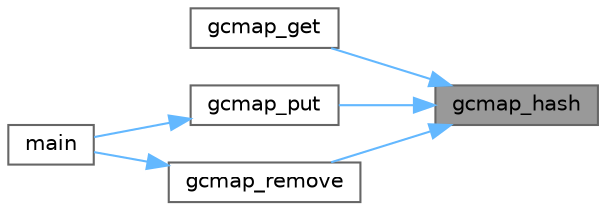 digraph "gcmap_hash"
{
 // INTERACTIVE_SVG=YES
 // LATEX_PDF_SIZE
  bgcolor="transparent";
  edge [fontname=Helvetica,fontsize=10,labelfontname=Helvetica,labelfontsize=10];
  node [fontname=Helvetica,fontsize=10,shape=box,height=0.2,width=0.4];
  rankdir="RL";
  Node1 [id="Node000001",label="gcmap_hash",height=0.2,width=0.4,color="gray40", fillcolor="grey60", style="filled", fontcolor="black",tooltip="The hash function for the map."];
  Node1 -> Node2 [id="edge1_Node000001_Node000002",dir="back",color="steelblue1",style="solid",tooltip=" "];
  Node2 [id="Node000002",label="gcmap_get",height=0.2,width=0.4,color="grey40", fillcolor="white", style="filled",URL="$gcmap_8c.html#a0851f28bd694871fb4781fd6596778ec",tooltip="Get the value that a key refers to."];
  Node1 -> Node3 [id="edge2_Node000001_Node000003",dir="back",color="steelblue1",style="solid",tooltip=" "];
  Node3 [id="Node000003",label="gcmap_put",height=0.2,width=0.4,color="grey40", fillcolor="white", style="filled",URL="$gcmap_8c.html#a183e0f5ca4e5c5964364b0a4dd9e7151",tooltip="Insert a key value pair into the map."];
  Node3 -> Node4 [id="edge3_Node000003_Node000004",dir="back",color="steelblue1",style="solid",tooltip=" "];
  Node4 [id="Node000004",label="main",height=0.2,width=0.4,color="grey40", fillcolor="white", style="filled",URL="$gcmaptest_8c.html#ae66f6b31b5ad750f1fe042a706a4e3d4",tooltip=" "];
  Node1 -> Node5 [id="edge4_Node000001_Node000005",dir="back",color="steelblue1",style="solid",tooltip=" "];
  Node5 [id="Node000005",label="gcmap_remove",height=0.2,width=0.4,color="grey40", fillcolor="white", style="filled",URL="$gcmap_8c.html#aa7608180fd82e4eb71aa051a40c1cc5c",tooltip="Remove a key value pair from the map."];
  Node5 -> Node4 [id="edge5_Node000005_Node000004",dir="back",color="steelblue1",style="solid",tooltip=" "];
}
